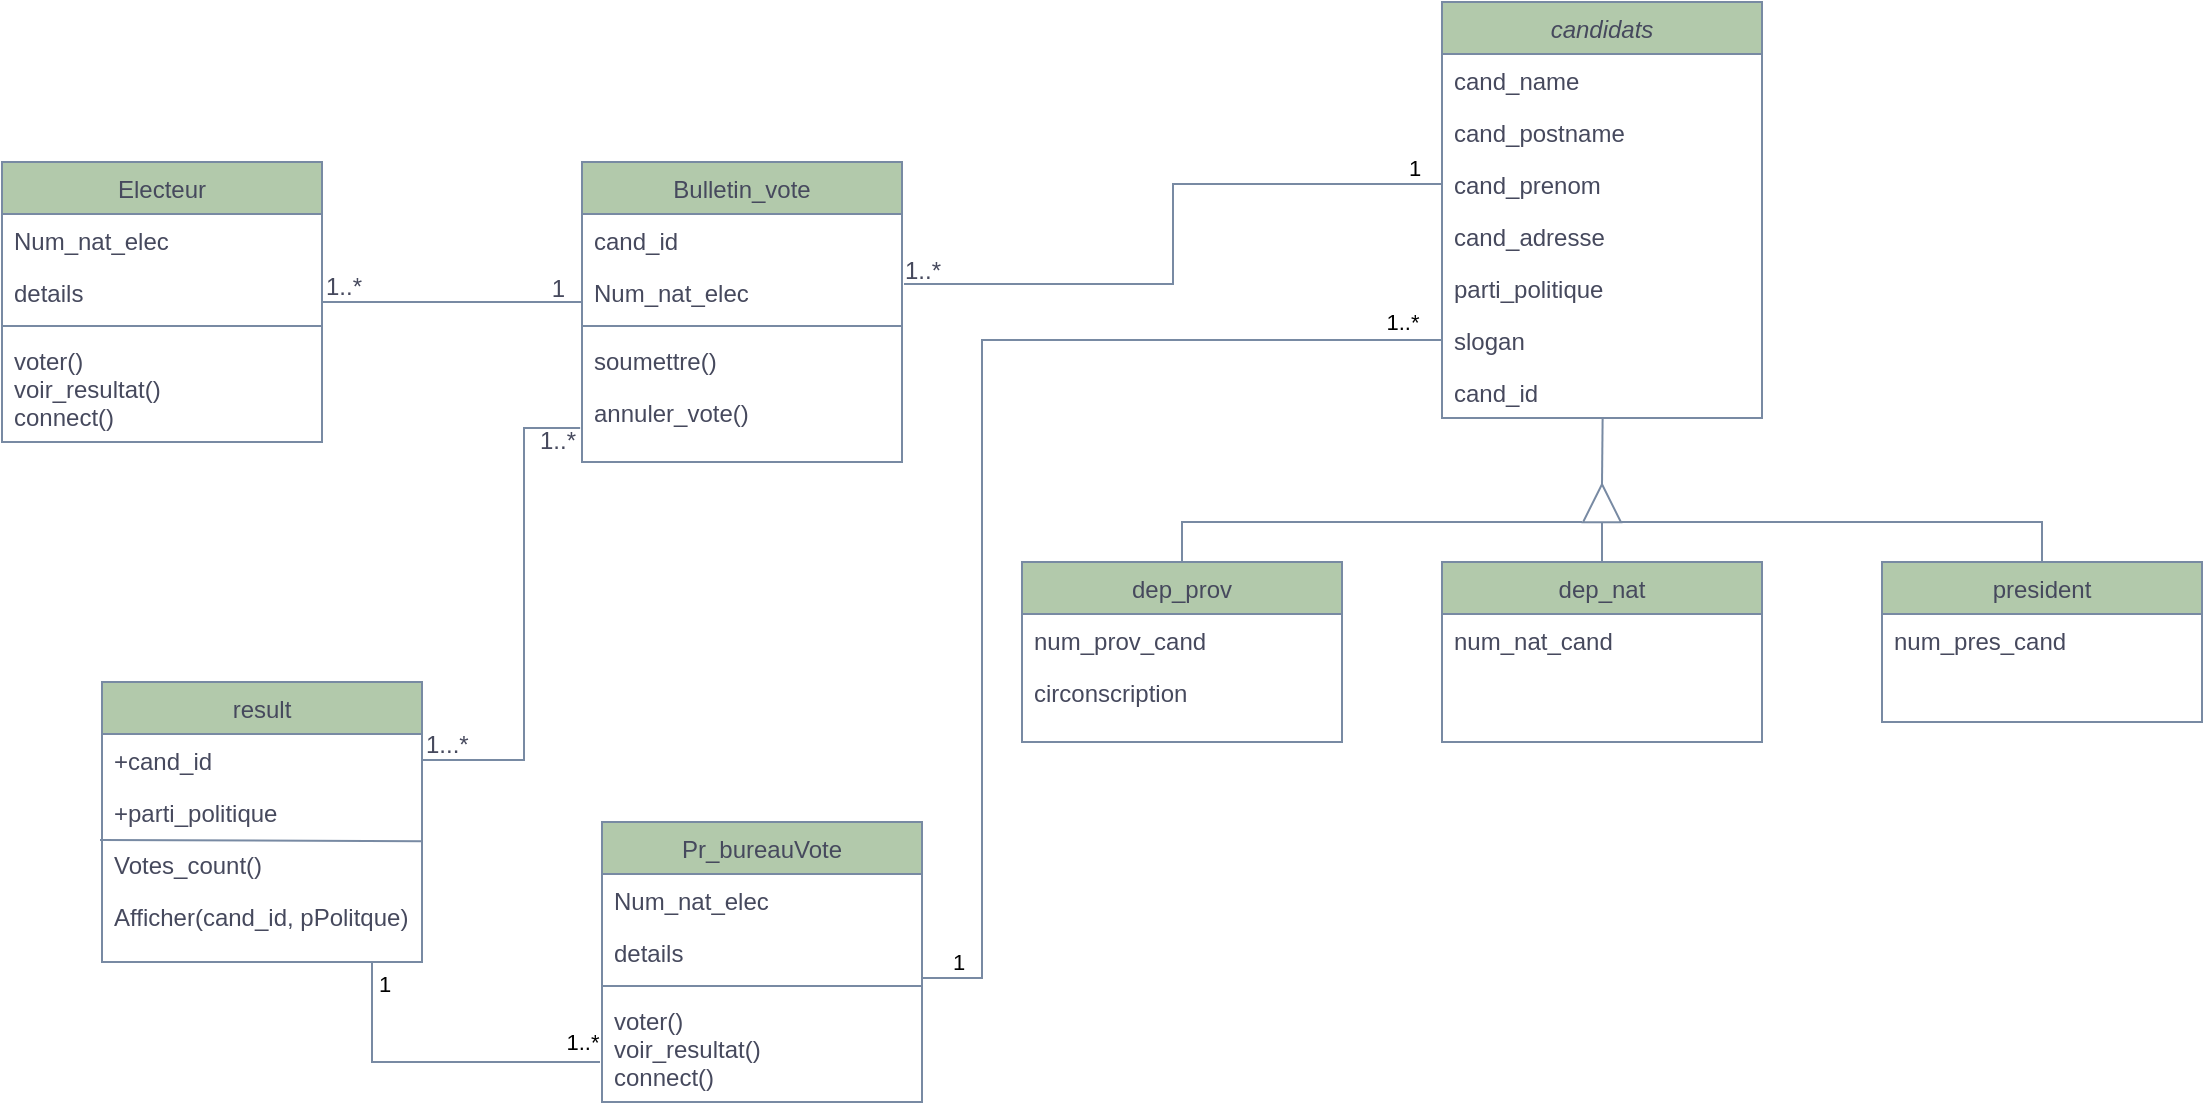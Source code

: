 <mxfile version="13.9.9" type="device"><diagram id="C5RBs43oDa-KdzZeNtuy" name="Page-1"><mxGraphModel dx="1316" dy="590" grid="1" gridSize="10" guides="1" tooltips="1" connect="1" arrows="1" fold="1" page="1" pageScale="1" pageWidth="1200" pageHeight="400" math="0" shadow="0"><root><mxCell id="WIyWlLk6GJQsqaUBKTNV-0"/><mxCell id="WIyWlLk6GJQsqaUBKTNV-1" parent="WIyWlLk6GJQsqaUBKTNV-0"/><mxCell id="zkfFHV4jXpPFQw0GAbJ--0" value="Electeur" style="swimlane;fontStyle=0;align=center;verticalAlign=top;childLayout=stackLayout;horizontal=1;startSize=26;horizontalStack=0;resizeParent=1;resizeLast=0;collapsible=1;marginBottom=0;rounded=0;shadow=0;strokeWidth=1;fillColor=#B2C9AB;strokeColor=#788AA3;fontColor=#46495D;" parent="WIyWlLk6GJQsqaUBKTNV-1" vertex="1"><mxGeometry x="90" y="100" width="160" height="140" as="geometry"><mxRectangle x="230" y="140" width="160" height="26" as="alternateBounds"/></mxGeometry></mxCell><mxCell id="zkfFHV4jXpPFQw0GAbJ--1" value="Num_nat_elec" style="text;align=left;verticalAlign=top;spacingLeft=4;spacingRight=4;overflow=hidden;rotatable=0;points=[[0,0.5],[1,0.5]];portConstraint=eastwest;fontColor=#46495D;" parent="zkfFHV4jXpPFQw0GAbJ--0" vertex="1"><mxGeometry y="26" width="160" height="26" as="geometry"/></mxCell><mxCell id="zkfFHV4jXpPFQw0GAbJ--2" value="details" style="text;align=left;verticalAlign=top;spacingLeft=4;spacingRight=4;overflow=hidden;rotatable=0;points=[[0,0.5],[1,0.5]];portConstraint=eastwest;rounded=0;shadow=0;html=0;fontColor=#46495D;" parent="zkfFHV4jXpPFQw0GAbJ--0" vertex="1"><mxGeometry y="52" width="160" height="26" as="geometry"/></mxCell><mxCell id="zkfFHV4jXpPFQw0GAbJ--4" value="" style="line;html=1;strokeWidth=1;align=left;verticalAlign=middle;spacingTop=-1;spacingLeft=3;spacingRight=3;rotatable=0;labelPosition=right;points=[];portConstraint=eastwest;fillColor=#B2C9AB;strokeColor=#788AA3;fontColor=#46495D;" parent="zkfFHV4jXpPFQw0GAbJ--0" vertex="1"><mxGeometry y="78" width="160" height="8" as="geometry"/></mxCell><mxCell id="zkfFHV4jXpPFQw0GAbJ--5" value="voter()&#10;voir_resultat()&#10;connect()" style="text;align=left;verticalAlign=top;spacingLeft=4;spacingRight=4;overflow=hidden;rotatable=0;points=[[0,0.5],[1,0.5]];portConstraint=eastwest;fontColor=#46495D;" parent="zkfFHV4jXpPFQw0GAbJ--0" vertex="1"><mxGeometry y="86" width="160" height="54" as="geometry"/></mxCell><mxCell id="zkfFHV4jXpPFQw0GAbJ--17" value="Bulletin_vote" style="swimlane;fontStyle=0;align=center;verticalAlign=top;childLayout=stackLayout;horizontal=1;startSize=26;horizontalStack=0;resizeParent=1;resizeLast=0;collapsible=1;marginBottom=0;rounded=0;shadow=0;strokeWidth=1;fillColor=#B2C9AB;strokeColor=#788AA3;fontColor=#46495D;" parent="WIyWlLk6GJQsqaUBKTNV-1" vertex="1"><mxGeometry x="380" y="100" width="160" height="150" as="geometry"><mxRectangle x="550" y="140" width="160" height="26" as="alternateBounds"/></mxGeometry></mxCell><mxCell id="zkfFHV4jXpPFQw0GAbJ--18" value="cand_id" style="text;align=left;verticalAlign=top;spacingLeft=4;spacingRight=4;overflow=hidden;rotatable=0;points=[[0,0.5],[1,0.5]];portConstraint=eastwest;fontColor=#46495D;" parent="zkfFHV4jXpPFQw0GAbJ--17" vertex="1"><mxGeometry y="26" width="160" height="26" as="geometry"/></mxCell><mxCell id="zkfFHV4jXpPFQw0GAbJ--19" value="Num_nat_elec" style="text;align=left;verticalAlign=top;spacingLeft=4;spacingRight=4;overflow=hidden;rotatable=0;points=[[0,0.5],[1,0.5]];portConstraint=eastwest;rounded=0;shadow=0;html=0;fontColor=#46495D;" parent="zkfFHV4jXpPFQw0GAbJ--17" vertex="1"><mxGeometry y="52" width="160" height="26" as="geometry"/></mxCell><mxCell id="zkfFHV4jXpPFQw0GAbJ--23" value="" style="line;html=1;strokeWidth=1;align=left;verticalAlign=middle;spacingTop=-1;spacingLeft=3;spacingRight=3;rotatable=0;labelPosition=right;points=[];portConstraint=eastwest;fillColor=#B2C9AB;strokeColor=#788AA3;fontColor=#46495D;" parent="zkfFHV4jXpPFQw0GAbJ--17" vertex="1"><mxGeometry y="78" width="160" height="8" as="geometry"/></mxCell><mxCell id="zkfFHV4jXpPFQw0GAbJ--24" value="soumettre()" style="text;align=left;verticalAlign=top;spacingLeft=4;spacingRight=4;overflow=hidden;rotatable=0;points=[[0,0.5],[1,0.5]];portConstraint=eastwest;fontColor=#46495D;" parent="zkfFHV4jXpPFQw0GAbJ--17" vertex="1"><mxGeometry y="86" width="160" height="26" as="geometry"/></mxCell><mxCell id="zkfFHV4jXpPFQw0GAbJ--25" value="annuler_vote()" style="text;align=left;verticalAlign=top;spacingLeft=4;spacingRight=4;overflow=hidden;rotatable=0;points=[[0,0.5],[1,0.5]];portConstraint=eastwest;fontColor=#46495D;" parent="zkfFHV4jXpPFQw0GAbJ--17" vertex="1"><mxGeometry y="112" width="160" height="26" as="geometry"/></mxCell><mxCell id="zkfFHV4jXpPFQw0GAbJ--26" value="" style="endArrow=none;shadow=0;strokeWidth=1;rounded=0;endFill=0;edgeStyle=elbowEdgeStyle;elbow=vertical;strokeColor=#788AA3;fontColor=#46495D;" parent="WIyWlLk6GJQsqaUBKTNV-1" source="zkfFHV4jXpPFQw0GAbJ--0" target="zkfFHV4jXpPFQw0GAbJ--17" edge="1"><mxGeometry x="0.5" y="41" relative="1" as="geometry"><mxPoint x="380" y="192" as="sourcePoint"/><mxPoint x="540" y="192" as="targetPoint"/><mxPoint x="-40" y="32" as="offset"/></mxGeometry></mxCell><mxCell id="zkfFHV4jXpPFQw0GAbJ--27" value="1..*" style="resizable=0;align=left;verticalAlign=bottom;labelBackgroundColor=none;fontSize=12;fillColor=#B2C9AB;strokeColor=#788AA3;fontColor=#46495D;" parent="zkfFHV4jXpPFQw0GAbJ--26" connectable="0" vertex="1"><mxGeometry x="-1" relative="1" as="geometry"><mxPoint y="1" as="offset"/></mxGeometry></mxCell><mxCell id="zkfFHV4jXpPFQw0GAbJ--28" value="1" style="resizable=0;align=right;verticalAlign=bottom;labelBackgroundColor=none;fontSize=12;fillColor=#B2C9AB;strokeColor=#788AA3;fontColor=#46495D;" parent="zkfFHV4jXpPFQw0GAbJ--26" connectable="0" vertex="1"><mxGeometry x="1" relative="1" as="geometry"><mxPoint x="-7" y="2" as="offset"/></mxGeometry></mxCell><mxCell id="zkfFHV4jXpPFQw0GAbJ--13" value="result" style="swimlane;fontStyle=0;align=center;verticalAlign=top;childLayout=stackLayout;horizontal=1;startSize=26;horizontalStack=0;resizeParent=1;resizeLast=0;collapsible=1;marginBottom=0;rounded=0;shadow=0;strokeWidth=1;fillColor=#B2C9AB;strokeColor=#788AA3;fontColor=#46495D;" parent="WIyWlLk6GJQsqaUBKTNV-1" vertex="1"><mxGeometry x="140" y="360" width="160" height="140" as="geometry"><mxRectangle x="340" y="380" width="170" height="26" as="alternateBounds"/></mxGeometry></mxCell><mxCell id="zkfFHV4jXpPFQw0GAbJ--14" value="+cand_id" style="text;align=left;verticalAlign=top;spacingLeft=4;spacingRight=4;overflow=hidden;rotatable=0;points=[[0,0.5],[1,0.5]];portConstraint=eastwest;fontColor=#46495D;" parent="zkfFHV4jXpPFQw0GAbJ--13" vertex="1"><mxGeometry y="26" width="160" height="26" as="geometry"/></mxCell><mxCell id="zkfFHV4jXpPFQw0GAbJ--15" value="" style="line;html=1;strokeWidth=1;align=left;verticalAlign=middle;spacingTop=-1;spacingLeft=3;spacingRight=3;rotatable=0;labelPosition=right;points=[];portConstraint=eastwest;fillColor=#B2C9AB;strokeColor=#788AA3;fontColor=#46495D;" parent="zkfFHV4jXpPFQw0GAbJ--13" vertex="1"><mxGeometry y="52" width="160" as="geometry"/></mxCell><mxCell id="AhHvdyiRwYtzMfszBJQ5-62" value="+parti_politique" style="text;align=left;verticalAlign=top;spacingLeft=4;spacingRight=4;overflow=hidden;rotatable=0;points=[[0,0.5],[1,0.5]];portConstraint=eastwest;fontColor=#46495D;" parent="zkfFHV4jXpPFQw0GAbJ--13" vertex="1"><mxGeometry y="52" width="160" height="26" as="geometry"/></mxCell><mxCell id="AhHvdyiRwYtzMfszBJQ5-64" value="" style="endArrow=none;html=1;strokeColor=#788AA3;fillColor=#B2C9AB;fontColor=#46495D;entryX=1.003;entryY=1.062;entryDx=0;entryDy=0;entryPerimeter=0;" parent="zkfFHV4jXpPFQw0GAbJ--13" target="AhHvdyiRwYtzMfszBJQ5-62" edge="1"><mxGeometry width="50" height="50" relative="1" as="geometry"><mxPoint x="-1" y="79" as="sourcePoint"/><mxPoint x="89" y="52" as="targetPoint"/></mxGeometry></mxCell><mxCell id="AhHvdyiRwYtzMfszBJQ5-65" value="Votes_count()" style="text;align=left;verticalAlign=top;spacingLeft=4;spacingRight=4;overflow=hidden;rotatable=0;points=[[0,0.5],[1,0.5]];portConstraint=eastwest;fontColor=#46495D;" parent="zkfFHV4jXpPFQw0GAbJ--13" vertex="1"><mxGeometry y="78" width="160" height="26" as="geometry"/></mxCell><mxCell id="AhHvdyiRwYtzMfszBJQ5-66" value="Afficher(cand_id, pPolitque)" style="text;align=left;verticalAlign=top;spacingLeft=4;spacingRight=4;overflow=hidden;rotatable=0;points=[[0,0.5],[1,0.5]];portConstraint=eastwest;fontColor=#46495D;" parent="zkfFHV4jXpPFQw0GAbJ--13" vertex="1"><mxGeometry y="104" width="160" height="26" as="geometry"/></mxCell><mxCell id="AhHvdyiRwYtzMfszBJQ5-53" value="" style="endArrow=none;html=1;strokeColor=#788AA3;fillColor=#B2C9AB;fontColor=#46495D;entryX=0;entryY=0.5;entryDx=0;entryDy=0;rounded=0;edgeStyle=elbowEdgeStyle;" parent="WIyWlLk6GJQsqaUBKTNV-1" target="AhHvdyiRwYtzMfszBJQ5-7" edge="1"><mxGeometry width="50" height="50" relative="1" as="geometry"><mxPoint x="541" y="161" as="sourcePoint"/><mxPoint x="625" y="110" as="targetPoint"/></mxGeometry></mxCell><mxCell id="jiJatYuwYpA-HYj0otVH-17" value="1" style="edgeLabel;html=1;align=center;verticalAlign=middle;resizable=0;points=[];" parent="AhHvdyiRwYtzMfszBJQ5-53" vertex="1" connectable="0"><mxGeometry x="0.912" relative="1" as="geometry"><mxPoint y="-8" as="offset"/></mxGeometry></mxCell><mxCell id="AhHvdyiRwYtzMfszBJQ5-60" value="" style="endArrow=none;html=1;strokeColor=#788AA3;fillColor=#B2C9AB;fontColor=#46495D;edgeStyle=elbowEdgeStyle;rounded=0;entryX=-0.012;entryY=0.808;entryDx=0;entryDy=0;entryPerimeter=0;exitX=1;exitY=0.5;exitDx=0;exitDy=0;" parent="WIyWlLk6GJQsqaUBKTNV-1" source="zkfFHV4jXpPFQw0GAbJ--14" edge="1"><mxGeometry width="50" height="50" relative="1" as="geometry"><mxPoint x="379" y="400" as="sourcePoint"/><mxPoint x="379.08" y="233.008" as="targetPoint"/><Array as="points"><mxPoint x="351" y="380"/><mxPoint x="331" y="350"/><mxPoint x="321" y="330"/></Array></mxGeometry></mxCell><mxCell id="AhHvdyiRwYtzMfszBJQ5-67" value="1..*" style="resizable=0;align=right;verticalAlign=bottom;labelBackgroundColor=none;fontSize=12;fillColor=#B2C9AB;strokeColor=#788AA3;fontColor=#46495D;" parent="WIyWlLk6GJQsqaUBKTNV-1" connectable="0" vertex="1"><mxGeometry x="561.0" y="162.998" as="geometry"/></mxCell><mxCell id="AhHvdyiRwYtzMfszBJQ5-70" value="1..*" style="resizable=0;align=left;verticalAlign=bottom;labelBackgroundColor=none;fontSize=12;fillColor=#B2C9AB;strokeColor=#788AA3;fontColor=#46495D;direction=south;" parent="WIyWlLk6GJQsqaUBKTNV-1" connectable="0" vertex="1"><mxGeometry x="385" y="249.998" as="geometry"><mxPoint x="-28" y="-2" as="offset"/></mxGeometry></mxCell><mxCell id="AhHvdyiRwYtzMfszBJQ5-73" value="1...*" style="resizable=0;align=left;verticalAlign=bottom;labelBackgroundColor=none;fontSize=12;fillColor=#B2C9AB;strokeColor=#788AA3;fontColor=#46495D;direction=south;" parent="WIyWlLk6GJQsqaUBKTNV-1" connectable="0" vertex="1"><mxGeometry x="300" y="399.998" as="geometry"/></mxCell><mxCell id="AhHvdyiRwYtzMfszBJQ5-0" value="candidats" style="swimlane;fontStyle=2;align=center;verticalAlign=top;childLayout=stackLayout;horizontal=1;startSize=26;horizontalStack=0;resizeParent=1;resizeLast=0;collapsible=1;marginBottom=0;rounded=0;shadow=0;strokeWidth=1;fillColor=#B2C9AB;strokeColor=#788AA3;fontColor=#46495D;" parent="WIyWlLk6GJQsqaUBKTNV-1" vertex="1"><mxGeometry x="810" y="20" width="160" height="208" as="geometry"><mxRectangle x="550" y="140" width="160" height="26" as="alternateBounds"/></mxGeometry></mxCell><mxCell id="AhHvdyiRwYtzMfszBJQ5-1" value="cand_name" style="text;align=left;verticalAlign=top;spacingLeft=4;spacingRight=4;overflow=hidden;rotatable=0;points=[[0,0.5],[1,0.5]];portConstraint=eastwest;fontColor=#46495D;" parent="AhHvdyiRwYtzMfszBJQ5-0" vertex="1"><mxGeometry y="26" width="160" height="26" as="geometry"/></mxCell><mxCell id="AhHvdyiRwYtzMfszBJQ5-2" value="cand_postname&#10;" style="text;align=left;verticalAlign=top;spacingLeft=4;spacingRight=4;overflow=hidden;rotatable=0;points=[[0,0.5],[1,0.5]];portConstraint=eastwest;rounded=0;shadow=0;html=0;fontColor=#46495D;" parent="AhHvdyiRwYtzMfszBJQ5-0" vertex="1"><mxGeometry y="52" width="160" height="26" as="geometry"/></mxCell><mxCell id="AhHvdyiRwYtzMfszBJQ5-7" value="cand_prenom" style="text;align=left;verticalAlign=top;spacingLeft=4;spacingRight=4;overflow=hidden;rotatable=0;points=[[0,0.5],[1,0.5]];portConstraint=eastwest;rounded=0;shadow=0;html=0;fontColor=#46495D;" parent="AhHvdyiRwYtzMfszBJQ5-0" vertex="1"><mxGeometry y="78" width="160" height="26" as="geometry"/></mxCell><mxCell id="AhHvdyiRwYtzMfszBJQ5-8" value="cand_adresse&#10;" style="text;align=left;verticalAlign=top;spacingLeft=4;spacingRight=4;overflow=hidden;rotatable=0;points=[[0,0.5],[1,0.5]];portConstraint=eastwest;rounded=0;shadow=0;html=0;fontColor=#46495D;" parent="AhHvdyiRwYtzMfszBJQ5-0" vertex="1"><mxGeometry y="104" width="160" height="26" as="geometry"/></mxCell><mxCell id="AhHvdyiRwYtzMfszBJQ5-14" value="parti_politique" style="text;align=left;verticalAlign=top;spacingLeft=4;spacingRight=4;overflow=hidden;rotatable=0;points=[[0,0.5],[1,0.5]];portConstraint=eastwest;rounded=0;shadow=0;html=0;fontColor=#46495D;" parent="AhHvdyiRwYtzMfszBJQ5-0" vertex="1"><mxGeometry y="130" width="160" height="26" as="geometry"/></mxCell><mxCell id="AhHvdyiRwYtzMfszBJQ5-13" value="slogan" style="text;align=left;verticalAlign=top;spacingLeft=4;spacingRight=4;overflow=hidden;rotatable=0;points=[[0,0.5],[1,0.5]];portConstraint=eastwest;rounded=0;shadow=0;html=0;fontColor=#46495D;" parent="AhHvdyiRwYtzMfszBJQ5-0" vertex="1"><mxGeometry y="156" width="160" height="26" as="geometry"/></mxCell><mxCell id="AhHvdyiRwYtzMfszBJQ5-61" value="cand_id&#10;" style="text;align=left;verticalAlign=top;spacingLeft=4;spacingRight=4;overflow=hidden;rotatable=0;points=[[0,0.5],[1,0.5]];portConstraint=eastwest;rounded=0;shadow=0;html=0;fontColor=#46495D;" parent="AhHvdyiRwYtzMfszBJQ5-0" vertex="1"><mxGeometry y="182" width="160" height="26" as="geometry"/></mxCell><mxCell id="AhHvdyiRwYtzMfszBJQ5-10" value="dep_prov" style="swimlane;fontStyle=0;align=center;verticalAlign=top;childLayout=stackLayout;horizontal=1;startSize=26;horizontalStack=0;resizeParent=1;resizeLast=0;collapsible=1;marginBottom=0;rounded=0;shadow=0;strokeWidth=1;fillColor=#B2C9AB;strokeColor=#788AA3;fontColor=#46495D;" parent="WIyWlLk6GJQsqaUBKTNV-1" vertex="1"><mxGeometry x="600" y="300" width="160" height="90" as="geometry"><mxRectangle x="550" y="140" width="160" height="26" as="alternateBounds"/></mxGeometry></mxCell><mxCell id="AhHvdyiRwYtzMfszBJQ5-11" value="num_prov_cand" style="text;align=left;verticalAlign=top;spacingLeft=4;spacingRight=4;overflow=hidden;rotatable=0;points=[[0,0.5],[1,0.5]];portConstraint=eastwest;fontColor=#46495D;" parent="AhHvdyiRwYtzMfszBJQ5-10" vertex="1"><mxGeometry y="26" width="160" height="26" as="geometry"/></mxCell><mxCell id="AhHvdyiRwYtzMfszBJQ5-12" value="circonscription" style="text;align=left;verticalAlign=top;spacingLeft=4;spacingRight=4;overflow=hidden;rotatable=0;points=[[0,0.5],[1,0.5]];portConstraint=eastwest;rounded=0;shadow=0;html=0;fontColor=#46495D;" parent="AhHvdyiRwYtzMfszBJQ5-10" vertex="1"><mxGeometry y="52" width="160" height="26" as="geometry"/></mxCell><mxCell id="AhHvdyiRwYtzMfszBJQ5-15" value="dep_nat" style="swimlane;fontStyle=0;align=center;verticalAlign=top;childLayout=stackLayout;horizontal=1;startSize=26;horizontalStack=0;resizeParent=1;resizeLast=0;collapsible=1;marginBottom=0;rounded=0;shadow=0;strokeWidth=1;fillColor=#B2C9AB;strokeColor=#788AA3;fontColor=#46495D;" parent="WIyWlLk6GJQsqaUBKTNV-1" vertex="1"><mxGeometry x="810" y="300" width="160" height="90" as="geometry"><mxRectangle x="550" y="140" width="160" height="26" as="alternateBounds"/></mxGeometry></mxCell><mxCell id="AhHvdyiRwYtzMfszBJQ5-38" value="num_nat_cand" style="text;align=left;verticalAlign=top;spacingLeft=4;spacingRight=4;overflow=hidden;rotatable=0;points=[[0,0.5],[1,0.5]];portConstraint=eastwest;fontColor=#46495D;" parent="AhHvdyiRwYtzMfszBJQ5-15" vertex="1"><mxGeometry y="26" width="160" height="26" as="geometry"/></mxCell><mxCell id="AhHvdyiRwYtzMfszBJQ5-20" value="president" style="swimlane;fontStyle=0;align=center;verticalAlign=top;childLayout=stackLayout;horizontal=1;startSize=26;horizontalStack=0;resizeParent=1;resizeLast=0;collapsible=1;marginBottom=0;rounded=0;shadow=0;strokeWidth=1;fillColor=#B2C9AB;strokeColor=#788AA3;fontColor=#46495D;" parent="WIyWlLk6GJQsqaUBKTNV-1" vertex="1"><mxGeometry x="1030" y="300" width="160" height="80" as="geometry"><mxRectangle x="550" y="140" width="160" height="26" as="alternateBounds"/></mxGeometry></mxCell><mxCell id="AhHvdyiRwYtzMfszBJQ5-21" value="num_pres_cand" style="text;align=left;verticalAlign=top;spacingLeft=4;spacingRight=4;overflow=hidden;rotatable=0;points=[[0,0.5],[1,0.5]];portConstraint=eastwest;fontColor=#46495D;" parent="AhHvdyiRwYtzMfszBJQ5-20" vertex="1"><mxGeometry y="26" width="160" height="26" as="geometry"/></mxCell><mxCell id="AhHvdyiRwYtzMfszBJQ5-50" value="" style="endArrow=block;html=1;strokeColor=#788AA3;fillColor=#B2C9AB;fontColor=#46495D;edgeStyle=elbowEdgeStyle;elbow=vertical;rounded=0;exitX=0.5;exitY=0;exitDx=0;exitDy=0;endFill=0;endSize=18;" parent="WIyWlLk6GJQsqaUBKTNV-1" source="AhHvdyiRwYtzMfszBJQ5-15" edge="1"><mxGeometry x="600" y="70" width="50" height="50" as="geometry"><mxPoint x="940" y="290" as="sourcePoint"/><mxPoint x="890" y="260" as="targetPoint"/></mxGeometry></mxCell><mxCell id="mragVkgqRXeQCs-Pbxrv-8" value="" style="endArrow=none;html=1;strokeColor=#788AA3;fillColor=#B2C9AB;fontColor=#46495D;edgeStyle=elbowEdgeStyle;elbow=vertical;rounded=0;endFill=0;endSize=6;exitX=0.5;exitY=0;exitDx=0;exitDy=0;" parent="WIyWlLk6GJQsqaUBKTNV-1" source="AhHvdyiRwYtzMfszBJQ5-10" edge="1"><mxGeometry x="550" y="60" width="50" height="50" as="geometry"><mxPoint x="680" y="290" as="sourcePoint"/><mxPoint x="880" y="280" as="targetPoint"/><Array as="points"><mxPoint x="780" y="280"/></Array></mxGeometry></mxCell><mxCell id="mragVkgqRXeQCs-Pbxrv-11" value="" style="endArrow=none;html=1;strokeColor=#788AA3;fillColor=#B2C9AB;fontColor=#46495D;edgeStyle=elbowEdgeStyle;elbow=vertical;rounded=0;endFill=0;endSize=18;entryX=0.5;entryY=0;entryDx=0;entryDy=0;" parent="WIyWlLk6GJQsqaUBKTNV-1" target="AhHvdyiRwYtzMfszBJQ5-20" edge="1"><mxGeometry x="649" y="50" width="50" height="50" as="geometry"><mxPoint x="899" y="280" as="sourcePoint"/><mxPoint x="1109" y="270" as="targetPoint"/><Array as="points"><mxPoint x="919" y="280"/></Array></mxGeometry></mxCell><mxCell id="mragVkgqRXeQCs-Pbxrv-12" value="" style="endArrow=none;html=1;strokeColor=#788AA3;fillColor=#B2C9AB;fontColor=#46495D;elbow=vertical;rounded=0;endFill=0;endSize=18;entryX=0.502;entryY=0.99;entryDx=0;entryDy=0;entryPerimeter=0;" parent="WIyWlLk6GJQsqaUBKTNV-1" target="AhHvdyiRwYtzMfszBJQ5-61" edge="1"><mxGeometry x="599.83" y="39" width="50" height="50" as="geometry"><mxPoint x="890" y="261" as="sourcePoint"/><mxPoint x="890" y="229" as="targetPoint"/></mxGeometry></mxCell><mxCell id="jiJatYuwYpA-HYj0otVH-0" value="Pr_bureauVote" style="swimlane;fontStyle=0;align=center;verticalAlign=top;childLayout=stackLayout;horizontal=1;startSize=26;horizontalStack=0;resizeParent=1;resizeLast=0;collapsible=1;marginBottom=0;rounded=0;shadow=0;strokeWidth=1;fillColor=#B2C9AB;strokeColor=#788AA3;fontColor=#46495D;" parent="WIyWlLk6GJQsqaUBKTNV-1" vertex="1"><mxGeometry x="390" y="430" width="160" height="140" as="geometry"><mxRectangle x="230" y="140" width="160" height="26" as="alternateBounds"/></mxGeometry></mxCell><mxCell id="jiJatYuwYpA-HYj0otVH-1" value="Num_nat_elec" style="text;align=left;verticalAlign=top;spacingLeft=4;spacingRight=4;overflow=hidden;rotatable=0;points=[[0,0.5],[1,0.5]];portConstraint=eastwest;fontColor=#46495D;" parent="jiJatYuwYpA-HYj0otVH-0" vertex="1"><mxGeometry y="26" width="160" height="26" as="geometry"/></mxCell><mxCell id="jiJatYuwYpA-HYj0otVH-2" value="details" style="text;align=left;verticalAlign=top;spacingLeft=4;spacingRight=4;overflow=hidden;rotatable=0;points=[[0,0.5],[1,0.5]];portConstraint=eastwest;rounded=0;shadow=0;html=0;fontColor=#46495D;" parent="jiJatYuwYpA-HYj0otVH-0" vertex="1"><mxGeometry y="52" width="160" height="26" as="geometry"/></mxCell><mxCell id="jiJatYuwYpA-HYj0otVH-3" value="" style="line;html=1;strokeWidth=1;align=left;verticalAlign=middle;spacingTop=-1;spacingLeft=3;spacingRight=3;rotatable=0;labelPosition=right;points=[];portConstraint=eastwest;fillColor=#B2C9AB;strokeColor=#788AA3;fontColor=#46495D;" parent="jiJatYuwYpA-HYj0otVH-0" vertex="1"><mxGeometry y="78" width="160" height="8" as="geometry"/></mxCell><mxCell id="jiJatYuwYpA-HYj0otVH-4" value="voter()&#10;voir_resultat()&#10;connect()" style="text;align=left;verticalAlign=top;spacingLeft=4;spacingRight=4;overflow=hidden;rotatable=0;points=[[0,0.5],[1,0.5]];portConstraint=eastwest;fontColor=#46495D;" parent="jiJatYuwYpA-HYj0otVH-0" vertex="1"><mxGeometry y="86" width="160" height="54" as="geometry"/></mxCell><mxCell id="jiJatYuwYpA-HYj0otVH-5" value="" style="endArrow=none;html=1;rounded=0;edgeStyle=elbowEdgeStyle;fontColor=#46495D;strokeColor=#788AA3;fillColor=#B2C9AB;entryX=0;entryY=0.5;entryDx=0;entryDy=0;" parent="WIyWlLk6GJQsqaUBKTNV-1" target="AhHvdyiRwYtzMfszBJQ5-13" edge="1"><mxGeometry width="50" height="50" relative="1" as="geometry"><mxPoint x="550" y="508" as="sourcePoint"/><mxPoint x="790" y="189" as="targetPoint"/><Array as="points"><mxPoint x="580" y="310"/></Array></mxGeometry></mxCell><mxCell id="jiJatYuwYpA-HYj0otVH-6" value="1..*" style="edgeLabel;html=1;align=center;verticalAlign=middle;resizable=0;points=[];" parent="jiJatYuwYpA-HYj0otVH-5" vertex="1" connectable="0"><mxGeometry x="0.909" y="-1" relative="1" as="geometry"><mxPoint x="6.43" y="-10" as="offset"/></mxGeometry></mxCell><mxCell id="jiJatYuwYpA-HYj0otVH-12" value="1" style="edgeLabel;html=1;align=center;verticalAlign=middle;resizable=0;points=[];" parent="jiJatYuwYpA-HYj0otVH-5" vertex="1" connectable="0"><mxGeometry x="-0.94" relative="1" as="geometry"><mxPoint y="-8" as="offset"/></mxGeometry></mxCell><mxCell id="jiJatYuwYpA-HYj0otVH-13" value="" style="endArrow=none;html=1;rounded=0;edgeStyle=orthogonalEdgeStyle;fontColor=#46495D;strokeColor=#788AA3;fillColor=#B2C9AB;" parent="WIyWlLk6GJQsqaUBKTNV-1" edge="1"><mxGeometry width="50" height="50" relative="1" as="geometry"><mxPoint x="275" y="500" as="sourcePoint"/><mxPoint x="389" y="550" as="targetPoint"/><Array as="points"><mxPoint x="275" y="550"/><mxPoint x="389" y="550"/></Array></mxGeometry></mxCell><mxCell id="jiJatYuwYpA-HYj0otVH-14" value="1" style="edgeLabel;html=1;align=center;verticalAlign=middle;resizable=0;points=[];" parent="jiJatYuwYpA-HYj0otVH-13" vertex="1" connectable="0"><mxGeometry x="-0.873" relative="1" as="geometry"><mxPoint x="5.99" as="offset"/></mxGeometry></mxCell><mxCell id="jiJatYuwYpA-HYj0otVH-15" value="1..*" style="edgeLabel;html=1;align=center;verticalAlign=middle;resizable=0;points=[];" parent="jiJatYuwYpA-HYj0otVH-13" vertex="1" connectable="0"><mxGeometry x="0.882" y="-2" relative="1" as="geometry"><mxPoint y="-12.03" as="offset"/></mxGeometry></mxCell></root></mxGraphModel></diagram></mxfile>
